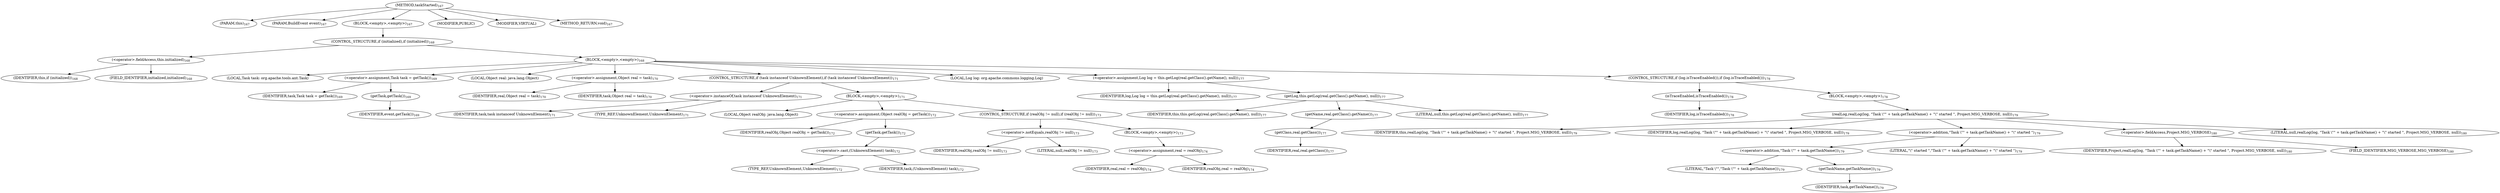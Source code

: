 digraph "taskStarted" {  
"343" [label = <(METHOD,taskStarted)<SUB>167</SUB>> ]
"18" [label = <(PARAM,this)<SUB>167</SUB>> ]
"344" [label = <(PARAM,BuildEvent event)<SUB>167</SUB>> ]
"345" [label = <(BLOCK,&lt;empty&gt;,&lt;empty&gt;)<SUB>167</SUB>> ]
"346" [label = <(CONTROL_STRUCTURE,if (initialized),if (initialized))<SUB>168</SUB>> ]
"347" [label = <(&lt;operator&gt;.fieldAccess,this.initialized)<SUB>168</SUB>> ]
"348" [label = <(IDENTIFIER,this,if (initialized))<SUB>168</SUB>> ]
"349" [label = <(FIELD_IDENTIFIER,initialized,initialized)<SUB>168</SUB>> ]
"350" [label = <(BLOCK,&lt;empty&gt;,&lt;empty&gt;)<SUB>168</SUB>> ]
"351" [label = <(LOCAL,Task task: org.apache.tools.ant.Task)> ]
"352" [label = <(&lt;operator&gt;.assignment,Task task = getTask())<SUB>169</SUB>> ]
"353" [label = <(IDENTIFIER,task,Task task = getTask())<SUB>169</SUB>> ]
"354" [label = <(getTask,getTask())<SUB>169</SUB>> ]
"355" [label = <(IDENTIFIER,event,getTask())<SUB>169</SUB>> ]
"356" [label = <(LOCAL,Object real: java.lang.Object)> ]
"357" [label = <(&lt;operator&gt;.assignment,Object real = task)<SUB>170</SUB>> ]
"358" [label = <(IDENTIFIER,real,Object real = task)<SUB>170</SUB>> ]
"359" [label = <(IDENTIFIER,task,Object real = task)<SUB>170</SUB>> ]
"360" [label = <(CONTROL_STRUCTURE,if (task instanceof UnknownElement),if (task instanceof UnknownElement))<SUB>171</SUB>> ]
"361" [label = <(&lt;operator&gt;.instanceOf,task instanceof UnknownElement)<SUB>171</SUB>> ]
"362" [label = <(IDENTIFIER,task,task instanceof UnknownElement)<SUB>171</SUB>> ]
"363" [label = <(TYPE_REF,UnknownElement,UnknownElement)<SUB>171</SUB>> ]
"364" [label = <(BLOCK,&lt;empty&gt;,&lt;empty&gt;)<SUB>171</SUB>> ]
"365" [label = <(LOCAL,Object realObj: java.lang.Object)> ]
"366" [label = <(&lt;operator&gt;.assignment,Object realObj = getTask())<SUB>172</SUB>> ]
"367" [label = <(IDENTIFIER,realObj,Object realObj = getTask())<SUB>172</SUB>> ]
"368" [label = <(getTask,getTask())<SUB>172</SUB>> ]
"369" [label = <(&lt;operator&gt;.cast,(UnknownElement) task)<SUB>172</SUB>> ]
"370" [label = <(TYPE_REF,UnknownElement,UnknownElement)<SUB>172</SUB>> ]
"371" [label = <(IDENTIFIER,task,(UnknownElement) task)<SUB>172</SUB>> ]
"372" [label = <(CONTROL_STRUCTURE,if (realObj != null),if (realObj != null))<SUB>173</SUB>> ]
"373" [label = <(&lt;operator&gt;.notEquals,realObj != null)<SUB>173</SUB>> ]
"374" [label = <(IDENTIFIER,realObj,realObj != null)<SUB>173</SUB>> ]
"375" [label = <(LITERAL,null,realObj != null)<SUB>173</SUB>> ]
"376" [label = <(BLOCK,&lt;empty&gt;,&lt;empty&gt;)<SUB>173</SUB>> ]
"377" [label = <(&lt;operator&gt;.assignment,real = realObj)<SUB>174</SUB>> ]
"378" [label = <(IDENTIFIER,real,real = realObj)<SUB>174</SUB>> ]
"379" [label = <(IDENTIFIER,realObj,real = realObj)<SUB>174</SUB>> ]
"380" [label = <(LOCAL,Log log: org.apache.commons.logging.Log)> ]
"381" [label = <(&lt;operator&gt;.assignment,Log log = this.getLog(real.getClass().getName(), null))<SUB>177</SUB>> ]
"382" [label = <(IDENTIFIER,log,Log log = this.getLog(real.getClass().getName(), null))<SUB>177</SUB>> ]
"383" [label = <(getLog,this.getLog(real.getClass().getName(), null))<SUB>177</SUB>> ]
"17" [label = <(IDENTIFIER,this,this.getLog(real.getClass().getName(), null))<SUB>177</SUB>> ]
"384" [label = <(getName,real.getClass().getName())<SUB>177</SUB>> ]
"385" [label = <(getClass,real.getClass())<SUB>177</SUB>> ]
"386" [label = <(IDENTIFIER,real,real.getClass())<SUB>177</SUB>> ]
"387" [label = <(LITERAL,null,this.getLog(real.getClass().getName(), null))<SUB>177</SUB>> ]
"388" [label = <(CONTROL_STRUCTURE,if (log.isTraceEnabled()),if (log.isTraceEnabled()))<SUB>178</SUB>> ]
"389" [label = <(isTraceEnabled,isTraceEnabled())<SUB>178</SUB>> ]
"390" [label = <(IDENTIFIER,log,isTraceEnabled())<SUB>178</SUB>> ]
"391" [label = <(BLOCK,&lt;empty&gt;,&lt;empty&gt;)<SUB>178</SUB>> ]
"392" [label = <(realLog,realLog(log, &quot;Task \&quot;&quot; + task.getTaskName() + &quot;\&quot; started &quot;, Project.MSG_VERBOSE, null))<SUB>179</SUB>> ]
"19" [label = <(IDENTIFIER,this,realLog(log, &quot;Task \&quot;&quot; + task.getTaskName() + &quot;\&quot; started &quot;, Project.MSG_VERBOSE, null))<SUB>179</SUB>> ]
"393" [label = <(IDENTIFIER,log,realLog(log, &quot;Task \&quot;&quot; + task.getTaskName() + &quot;\&quot; started &quot;, Project.MSG_VERBOSE, null))<SUB>179</SUB>> ]
"394" [label = <(&lt;operator&gt;.addition,&quot;Task \&quot;&quot; + task.getTaskName() + &quot;\&quot; started &quot;)<SUB>179</SUB>> ]
"395" [label = <(&lt;operator&gt;.addition,&quot;Task \&quot;&quot; + task.getTaskName())<SUB>179</SUB>> ]
"396" [label = <(LITERAL,&quot;Task \&quot;&quot;,&quot;Task \&quot;&quot; + task.getTaskName())<SUB>179</SUB>> ]
"397" [label = <(getTaskName,getTaskName())<SUB>179</SUB>> ]
"398" [label = <(IDENTIFIER,task,getTaskName())<SUB>179</SUB>> ]
"399" [label = <(LITERAL,&quot;\&quot; started &quot;,&quot;Task \&quot;&quot; + task.getTaskName() + &quot;\&quot; started &quot;)<SUB>179</SUB>> ]
"400" [label = <(&lt;operator&gt;.fieldAccess,Project.MSG_VERBOSE)<SUB>180</SUB>> ]
"401" [label = <(IDENTIFIER,Project,realLog(log, &quot;Task \&quot;&quot; + task.getTaskName() + &quot;\&quot; started &quot;, Project.MSG_VERBOSE, null))<SUB>180</SUB>> ]
"402" [label = <(FIELD_IDENTIFIER,MSG_VERBOSE,MSG_VERBOSE)<SUB>180</SUB>> ]
"403" [label = <(LITERAL,null,realLog(log, &quot;Task \&quot;&quot; + task.getTaskName() + &quot;\&quot; started &quot;, Project.MSG_VERBOSE, null))<SUB>180</SUB>> ]
"404" [label = <(MODIFIER,PUBLIC)> ]
"405" [label = <(MODIFIER,VIRTUAL)> ]
"406" [label = <(METHOD_RETURN,void)<SUB>167</SUB>> ]
  "343" -> "18" 
  "343" -> "344" 
  "343" -> "345" 
  "343" -> "404" 
  "343" -> "405" 
  "343" -> "406" 
  "345" -> "346" 
  "346" -> "347" 
  "346" -> "350" 
  "347" -> "348" 
  "347" -> "349" 
  "350" -> "351" 
  "350" -> "352" 
  "350" -> "356" 
  "350" -> "357" 
  "350" -> "360" 
  "350" -> "380" 
  "350" -> "381" 
  "350" -> "388" 
  "352" -> "353" 
  "352" -> "354" 
  "354" -> "355" 
  "357" -> "358" 
  "357" -> "359" 
  "360" -> "361" 
  "360" -> "364" 
  "361" -> "362" 
  "361" -> "363" 
  "364" -> "365" 
  "364" -> "366" 
  "364" -> "372" 
  "366" -> "367" 
  "366" -> "368" 
  "368" -> "369" 
  "369" -> "370" 
  "369" -> "371" 
  "372" -> "373" 
  "372" -> "376" 
  "373" -> "374" 
  "373" -> "375" 
  "376" -> "377" 
  "377" -> "378" 
  "377" -> "379" 
  "381" -> "382" 
  "381" -> "383" 
  "383" -> "17" 
  "383" -> "384" 
  "383" -> "387" 
  "384" -> "385" 
  "385" -> "386" 
  "388" -> "389" 
  "388" -> "391" 
  "389" -> "390" 
  "391" -> "392" 
  "392" -> "19" 
  "392" -> "393" 
  "392" -> "394" 
  "392" -> "400" 
  "392" -> "403" 
  "394" -> "395" 
  "394" -> "399" 
  "395" -> "396" 
  "395" -> "397" 
  "397" -> "398" 
  "400" -> "401" 
  "400" -> "402" 
}
